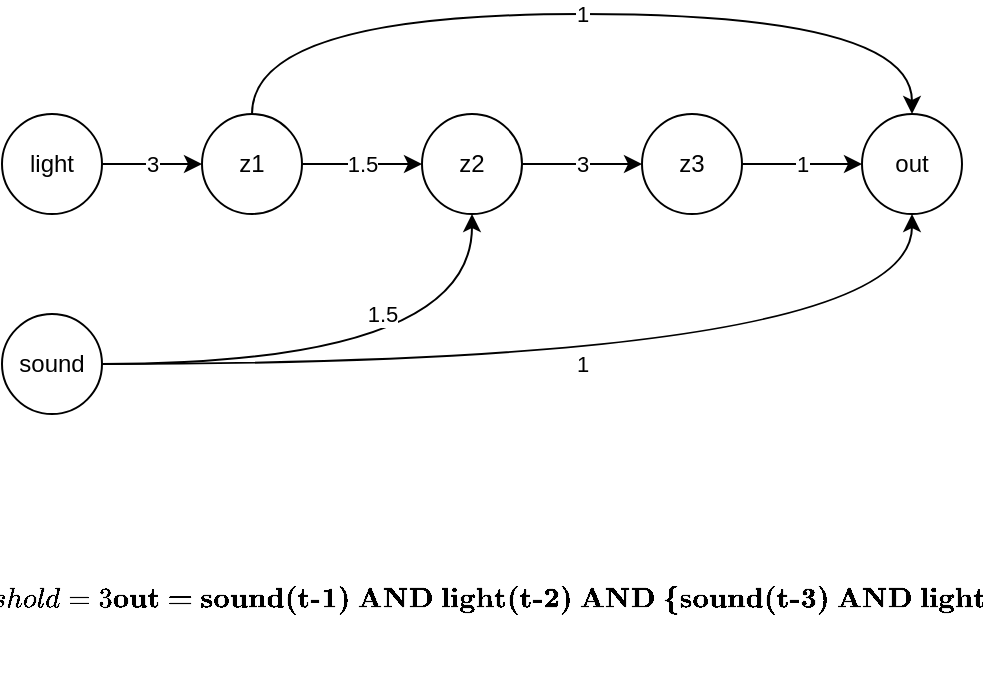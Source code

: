 <mxfile version="14.5.1" type="device"><diagram id="LcWr8vij2EExdfN9C8Jf" name="Page-1"><mxGraphModel dx="946" dy="725" grid="1" gridSize="10" guides="1" tooltips="1" connect="1" arrows="1" fold="1" page="1" pageScale="1" pageWidth="850" pageHeight="1100" math="1" shadow="0"><root><mxCell id="0"/><mxCell id="1" parent="0"/><mxCell id="Bnrf96hwCI8FEBIT1tFJ-14" value="3" style="edgeStyle=orthogonalEdgeStyle;rounded=0;orthogonalLoop=1;jettySize=auto;html=1;" edge="1" parent="1" source="Bnrf96hwCI8FEBIT1tFJ-1" target="Bnrf96hwCI8FEBIT1tFJ-9"><mxGeometry relative="1" as="geometry"/></mxCell><mxCell id="Bnrf96hwCI8FEBIT1tFJ-1" value="light" style="ellipse;whiteSpace=wrap;html=1;aspect=fixed;" vertex="1" parent="1"><mxGeometry x="90" y="140" width="50" height="50" as="geometry"/></mxCell><mxCell id="Bnrf96hwCI8FEBIT1tFJ-16" value="1.5" style="edgeStyle=orthogonalEdgeStyle;curved=1;orthogonalLoop=1;jettySize=auto;html=1;" edge="1" parent="1" source="Bnrf96hwCI8FEBIT1tFJ-9" target="Bnrf96hwCI8FEBIT1tFJ-10"><mxGeometry relative="1" as="geometry"/></mxCell><mxCell id="Bnrf96hwCI8FEBIT1tFJ-20" value="1" style="edgeStyle=orthogonalEdgeStyle;curved=1;orthogonalLoop=1;jettySize=auto;html=1;exitX=0.5;exitY=0;exitDx=0;exitDy=0;entryX=0.5;entryY=0;entryDx=0;entryDy=0;" edge="1" parent="1" source="Bnrf96hwCI8FEBIT1tFJ-9" target="Bnrf96hwCI8FEBIT1tFJ-13"><mxGeometry relative="1" as="geometry"><Array as="points"><mxPoint x="215" y="90"/><mxPoint x="545" y="90"/></Array></mxGeometry></mxCell><mxCell id="Bnrf96hwCI8FEBIT1tFJ-9" value="z1" style="ellipse;whiteSpace=wrap;html=1;aspect=fixed;" vertex="1" parent="1"><mxGeometry x="190" y="140" width="50" height="50" as="geometry"/></mxCell><mxCell id="Bnrf96hwCI8FEBIT1tFJ-17" value="3" style="edgeStyle=orthogonalEdgeStyle;curved=1;orthogonalLoop=1;jettySize=auto;html=1;" edge="1" parent="1" source="Bnrf96hwCI8FEBIT1tFJ-10" target="Bnrf96hwCI8FEBIT1tFJ-11"><mxGeometry relative="1" as="geometry"/></mxCell><mxCell id="Bnrf96hwCI8FEBIT1tFJ-10" value="z2" style="ellipse;whiteSpace=wrap;html=1;aspect=fixed;" vertex="1" parent="1"><mxGeometry x="300" y="140" width="50" height="50" as="geometry"/></mxCell><mxCell id="Bnrf96hwCI8FEBIT1tFJ-18" value="1" style="edgeStyle=orthogonalEdgeStyle;curved=1;orthogonalLoop=1;jettySize=auto;html=1;" edge="1" parent="1" source="Bnrf96hwCI8FEBIT1tFJ-11" target="Bnrf96hwCI8FEBIT1tFJ-13"><mxGeometry relative="1" as="geometry"/></mxCell><mxCell id="Bnrf96hwCI8FEBIT1tFJ-11" value="z3" style="ellipse;whiteSpace=wrap;html=1;aspect=fixed;" vertex="1" parent="1"><mxGeometry x="410" y="140" width="50" height="50" as="geometry"/></mxCell><mxCell id="Bnrf96hwCI8FEBIT1tFJ-15" value="1.5" style="edgeStyle=orthogonalEdgeStyle;orthogonalLoop=1;jettySize=auto;html=1;exitX=1;exitY=0.5;exitDx=0;exitDy=0;entryX=0.5;entryY=1;entryDx=0;entryDy=0;curved=1;" edge="1" parent="1" source="Bnrf96hwCI8FEBIT1tFJ-12" target="Bnrf96hwCI8FEBIT1tFJ-10"><mxGeometry x="0.077" y="25" relative="1" as="geometry"><mxPoint as="offset"/></mxGeometry></mxCell><mxCell id="Bnrf96hwCI8FEBIT1tFJ-19" value="1" style="edgeStyle=orthogonalEdgeStyle;curved=1;orthogonalLoop=1;jettySize=auto;html=1;exitX=1;exitY=0.5;exitDx=0;exitDy=0;" edge="1" parent="1" source="Bnrf96hwCI8FEBIT1tFJ-12" target="Bnrf96hwCI8FEBIT1tFJ-13"><mxGeometry relative="1" as="geometry"/></mxCell><mxCell id="Bnrf96hwCI8FEBIT1tFJ-12" value="sound" style="ellipse;whiteSpace=wrap;html=1;aspect=fixed;" vertex="1" parent="1"><mxGeometry x="90" y="240" width="50" height="50" as="geometry"/></mxCell><mxCell id="Bnrf96hwCI8FEBIT1tFJ-13" value="out" style="ellipse;whiteSpace=wrap;html=1;aspect=fixed;" vertex="1" parent="1"><mxGeometry x="520" y="140" width="50" height="50" as="geometry"/></mxCell><mxCell id="Bnrf96hwCI8FEBIT1tFJ-24" value="&lt;br&gt;$$&lt;br&gt;Thereshold = 3 \\&lt;br&gt;&lt;br&gt;\textbf{out = sound(t-1) AND&amp;nbsp;light(t-2) AND {sound(t-3) AND&amp;nbsp;light(t-4)}}&lt;br&gt;$$" style="text;html=1;strokeColor=none;fillColor=none;align=center;verticalAlign=middle;whiteSpace=wrap;rounded=0;" vertex="1" parent="1"><mxGeometry x="90" y="320" width="490" height="110" as="geometry"/></mxCell></root></mxGraphModel></diagram></mxfile>
